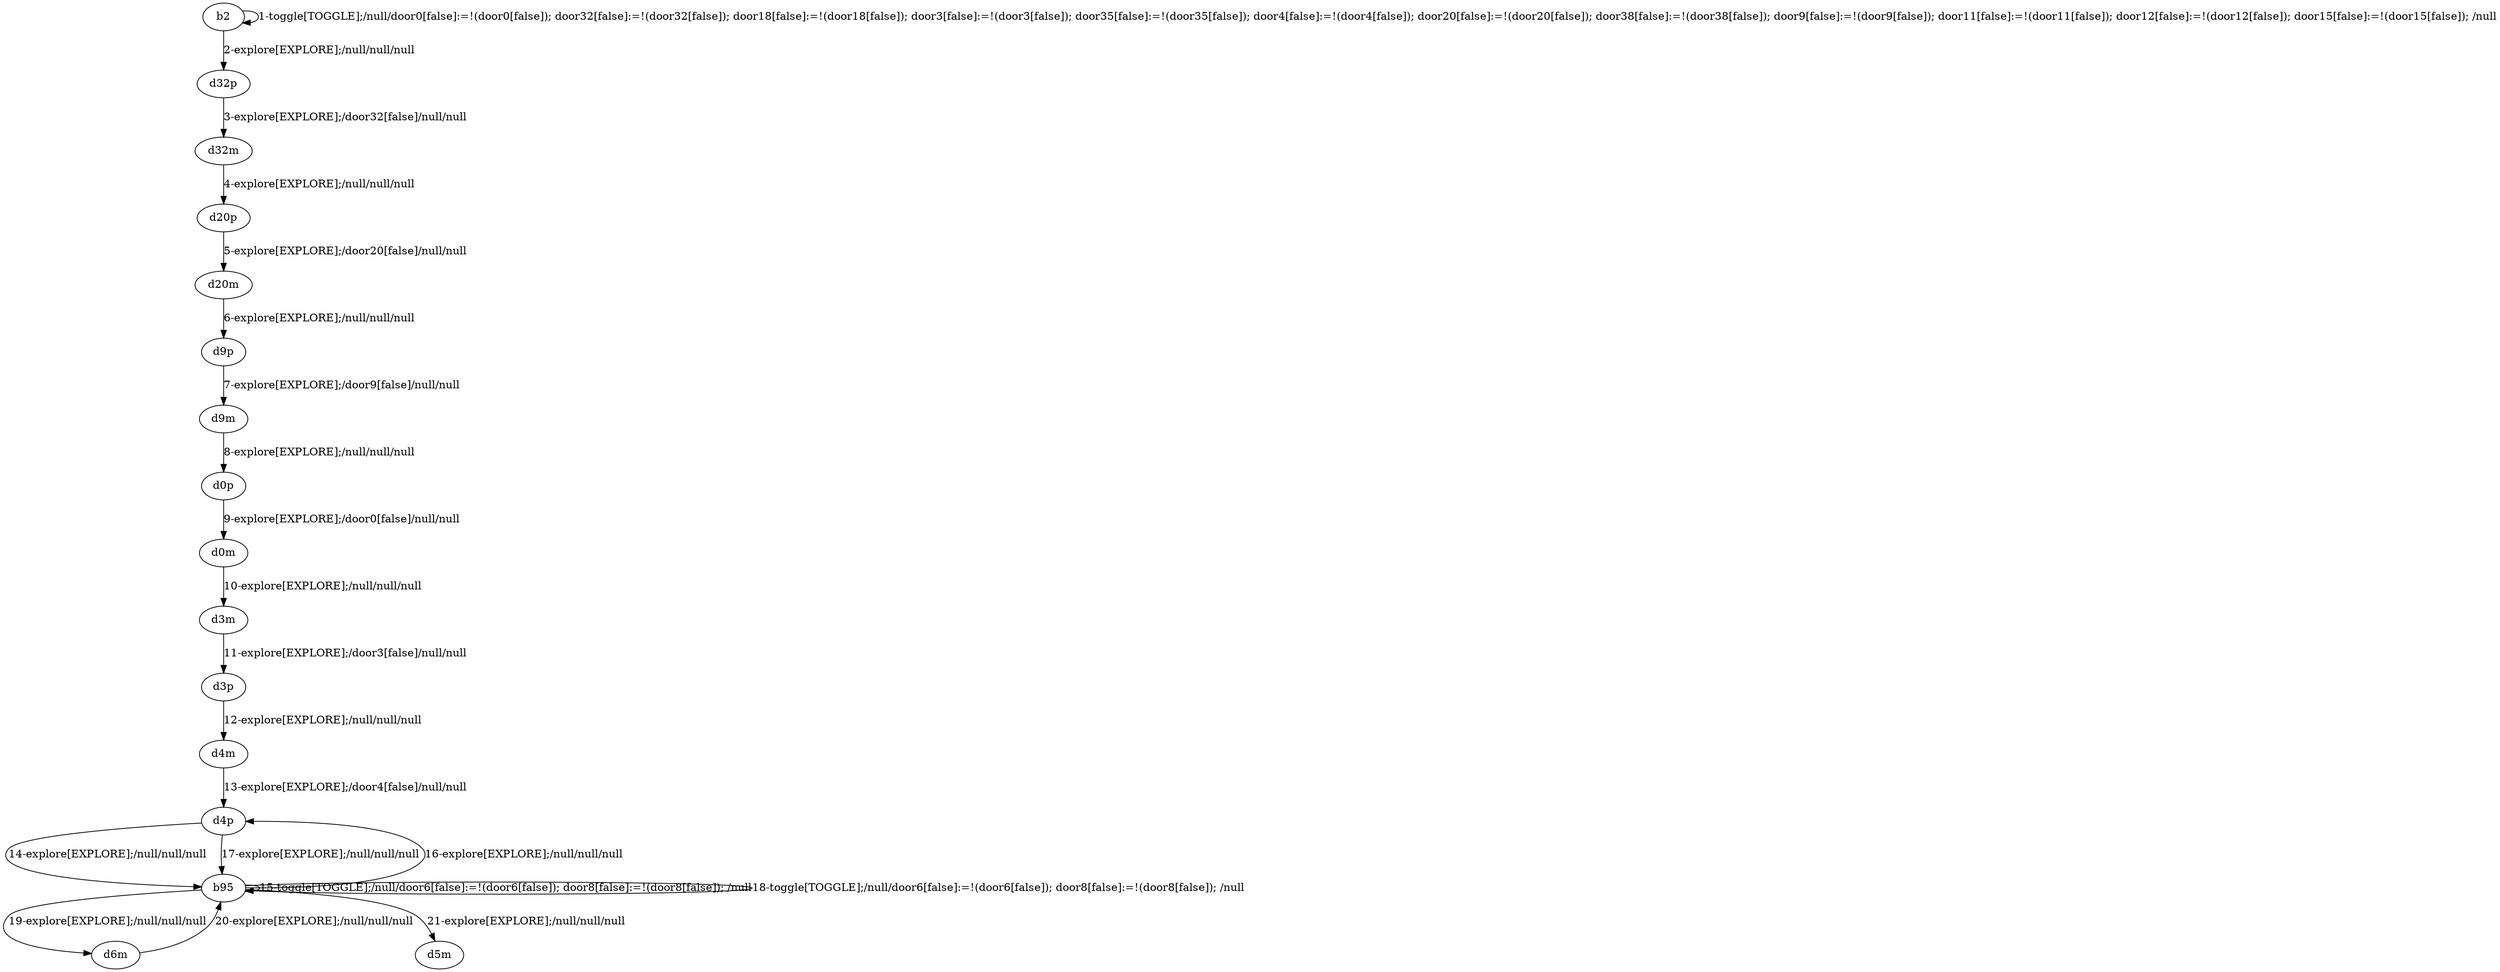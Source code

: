 # Total number of goals covered by this test: 1
# b95 --> d4p

digraph g {
"b2" -> "b2" [label = "1-toggle[TOGGLE];/null/door0[false]:=!(door0[false]); door32[false]:=!(door32[false]); door18[false]:=!(door18[false]); door3[false]:=!(door3[false]); door35[false]:=!(door35[false]); door4[false]:=!(door4[false]); door20[false]:=!(door20[false]); door38[false]:=!(door38[false]); door9[false]:=!(door9[false]); door11[false]:=!(door11[false]); door12[false]:=!(door12[false]); door15[false]:=!(door15[false]); /null"];
"b2" -> "d32p" [label = "2-explore[EXPLORE];/null/null/null"];
"d32p" -> "d32m" [label = "3-explore[EXPLORE];/door32[false]/null/null"];
"d32m" -> "d20p" [label = "4-explore[EXPLORE];/null/null/null"];
"d20p" -> "d20m" [label = "5-explore[EXPLORE];/door20[false]/null/null"];
"d20m" -> "d9p" [label = "6-explore[EXPLORE];/null/null/null"];
"d9p" -> "d9m" [label = "7-explore[EXPLORE];/door9[false]/null/null"];
"d9m" -> "d0p" [label = "8-explore[EXPLORE];/null/null/null"];
"d0p" -> "d0m" [label = "9-explore[EXPLORE];/door0[false]/null/null"];
"d0m" -> "d3m" [label = "10-explore[EXPLORE];/null/null/null"];
"d3m" -> "d3p" [label = "11-explore[EXPLORE];/door3[false]/null/null"];
"d3p" -> "d4m" [label = "12-explore[EXPLORE];/null/null/null"];
"d4m" -> "d4p" [label = "13-explore[EXPLORE];/door4[false]/null/null"];
"d4p" -> "b95" [label = "14-explore[EXPLORE];/null/null/null"];
"b95" -> "b95" [label = "15-toggle[TOGGLE];/null/door6[false]:=!(door6[false]); door8[false]:=!(door8[false]); /null"];
"b95" -> "d4p" [label = "16-explore[EXPLORE];/null/null/null"];
"d4p" -> "b95" [label = "17-explore[EXPLORE];/null/null/null"];
"b95" -> "b95" [label = "18-toggle[TOGGLE];/null/door6[false]:=!(door6[false]); door8[false]:=!(door8[false]); /null"];
"b95" -> "d6m" [label = "19-explore[EXPLORE];/null/null/null"];
"d6m" -> "b95" [label = "20-explore[EXPLORE];/null/null/null"];
"b95" -> "d5m" [label = "21-explore[EXPLORE];/null/null/null"];
}